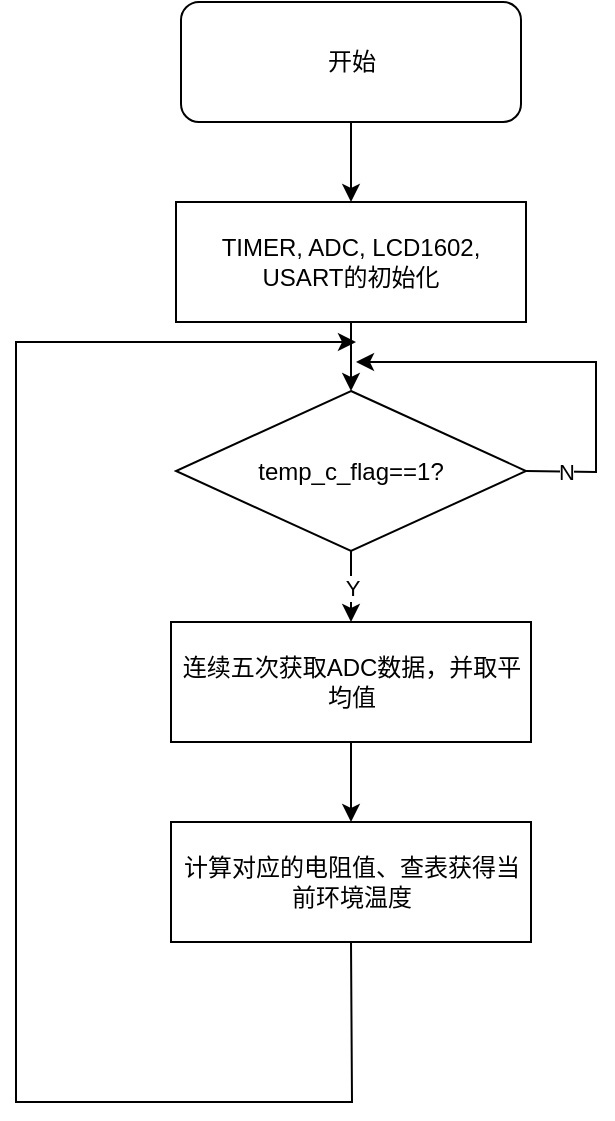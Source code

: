 <mxfile version="18.2.1" type="github">
  <diagram id="yNJneGFGbLCoxV5wcimx" name="Page-1">
    <mxGraphModel dx="1148" dy="663" grid="1" gridSize="10" guides="1" tooltips="1" connect="1" arrows="1" fold="1" page="1" pageScale="1" pageWidth="827" pageHeight="1169" math="0" shadow="0">
      <root>
        <mxCell id="0" />
        <mxCell id="1" parent="0" />
        <mxCell id="NTKXwZcAzXdThbgoCDp0-1" value="开始" style="rounded=1;whiteSpace=wrap;html=1;" vertex="1" parent="1">
          <mxGeometry x="322.5" y="310" width="170" height="60" as="geometry" />
        </mxCell>
        <mxCell id="NTKXwZcAzXdThbgoCDp0-2" value="TIMER, ADC, LCD1602, USART的初始化" style="rounded=0;whiteSpace=wrap;html=1;" vertex="1" parent="1">
          <mxGeometry x="320" y="410" width="175" height="60" as="geometry" />
        </mxCell>
        <mxCell id="NTKXwZcAzXdThbgoCDp0-3" value="temp_c_flag==1?" style="rhombus;whiteSpace=wrap;html=1;" vertex="1" parent="1">
          <mxGeometry x="320" y="504.5" width="175" height="80" as="geometry" />
        </mxCell>
        <mxCell id="NTKXwZcAzXdThbgoCDp0-4" value="连续五次获取ADC数据，并取平均值" style="rounded=0;whiteSpace=wrap;html=1;" vertex="1" parent="1">
          <mxGeometry x="317.5" y="620" width="180" height="60" as="geometry" />
        </mxCell>
        <mxCell id="NTKXwZcAzXdThbgoCDp0-5" value="计算对应的电阻值、查表获得当前环境温度" style="rounded=0;whiteSpace=wrap;html=1;" vertex="1" parent="1">
          <mxGeometry x="317.5" y="720" width="180" height="60" as="geometry" />
        </mxCell>
        <mxCell id="NTKXwZcAzXdThbgoCDp0-7" value="" style="endArrow=classic;html=1;rounded=0;exitX=0.5;exitY=1;exitDx=0;exitDy=0;entryX=0.5;entryY=0;entryDx=0;entryDy=0;" edge="1" parent="1" source="NTKXwZcAzXdThbgoCDp0-1" target="NTKXwZcAzXdThbgoCDp0-2">
          <mxGeometry width="50" height="50" relative="1" as="geometry">
            <mxPoint x="390" y="640" as="sourcePoint" />
            <mxPoint x="440" y="590" as="targetPoint" />
          </mxGeometry>
        </mxCell>
        <mxCell id="NTKXwZcAzXdThbgoCDp0-8" value="" style="endArrow=classic;html=1;rounded=0;exitX=0.5;exitY=1;exitDx=0;exitDy=0;entryX=0.5;entryY=0;entryDx=0;entryDy=0;" edge="1" parent="1" source="NTKXwZcAzXdThbgoCDp0-2" target="NTKXwZcAzXdThbgoCDp0-3">
          <mxGeometry width="50" height="50" relative="1" as="geometry">
            <mxPoint x="390" y="640" as="sourcePoint" />
            <mxPoint x="440" y="590" as="targetPoint" />
          </mxGeometry>
        </mxCell>
        <mxCell id="NTKXwZcAzXdThbgoCDp0-9" value="" style="endArrow=classic;html=1;rounded=0;exitX=0.5;exitY=1;exitDx=0;exitDy=0;entryX=0.5;entryY=0;entryDx=0;entryDy=0;" edge="1" parent="1" source="NTKXwZcAzXdThbgoCDp0-3" target="NTKXwZcAzXdThbgoCDp0-4">
          <mxGeometry relative="1" as="geometry">
            <mxPoint x="360" y="610" as="sourcePoint" />
            <mxPoint x="460" y="610" as="targetPoint" />
          </mxGeometry>
        </mxCell>
        <mxCell id="NTKXwZcAzXdThbgoCDp0-10" value="Y" style="edgeLabel;resizable=0;html=1;align=center;verticalAlign=middle;" connectable="0" vertex="1" parent="NTKXwZcAzXdThbgoCDp0-9">
          <mxGeometry relative="1" as="geometry" />
        </mxCell>
        <mxCell id="NTKXwZcAzXdThbgoCDp0-11" value="" style="endArrow=classic;html=1;rounded=0;exitX=1;exitY=0.5;exitDx=0;exitDy=0;" edge="1" parent="1" source="NTKXwZcAzXdThbgoCDp0-3">
          <mxGeometry relative="1" as="geometry">
            <mxPoint x="360" y="610" as="sourcePoint" />
            <mxPoint x="410" y="490" as="targetPoint" />
            <Array as="points">
              <mxPoint x="530" y="545" />
              <mxPoint x="530" y="490" />
            </Array>
          </mxGeometry>
        </mxCell>
        <mxCell id="NTKXwZcAzXdThbgoCDp0-12" value="N" style="edgeLabel;resizable=0;html=1;align=center;verticalAlign=middle;" connectable="0" vertex="1" parent="NTKXwZcAzXdThbgoCDp0-11">
          <mxGeometry relative="1" as="geometry">
            <mxPoint y="55" as="offset" />
          </mxGeometry>
        </mxCell>
        <mxCell id="NTKXwZcAzXdThbgoCDp0-13" value="" style="endArrow=classic;html=1;rounded=0;exitX=0.5;exitY=1;exitDx=0;exitDy=0;entryX=0.5;entryY=0;entryDx=0;entryDy=0;" edge="1" parent="1" source="NTKXwZcAzXdThbgoCDp0-4" target="NTKXwZcAzXdThbgoCDp0-5">
          <mxGeometry width="50" height="50" relative="1" as="geometry">
            <mxPoint x="390" y="640" as="sourcePoint" />
            <mxPoint x="440" y="590" as="targetPoint" />
          </mxGeometry>
        </mxCell>
        <mxCell id="NTKXwZcAzXdThbgoCDp0-14" value="" style="endArrow=classic;html=1;rounded=0;exitX=0.5;exitY=1;exitDx=0;exitDy=0;" edge="1" parent="1" source="NTKXwZcAzXdThbgoCDp0-5">
          <mxGeometry width="50" height="50" relative="1" as="geometry">
            <mxPoint x="390" y="640" as="sourcePoint" />
            <mxPoint x="410" y="480" as="targetPoint" />
            <Array as="points">
              <mxPoint x="408" y="860" />
              <mxPoint x="240" y="860" />
              <mxPoint x="240" y="480" />
            </Array>
          </mxGeometry>
        </mxCell>
      </root>
    </mxGraphModel>
  </diagram>
</mxfile>
